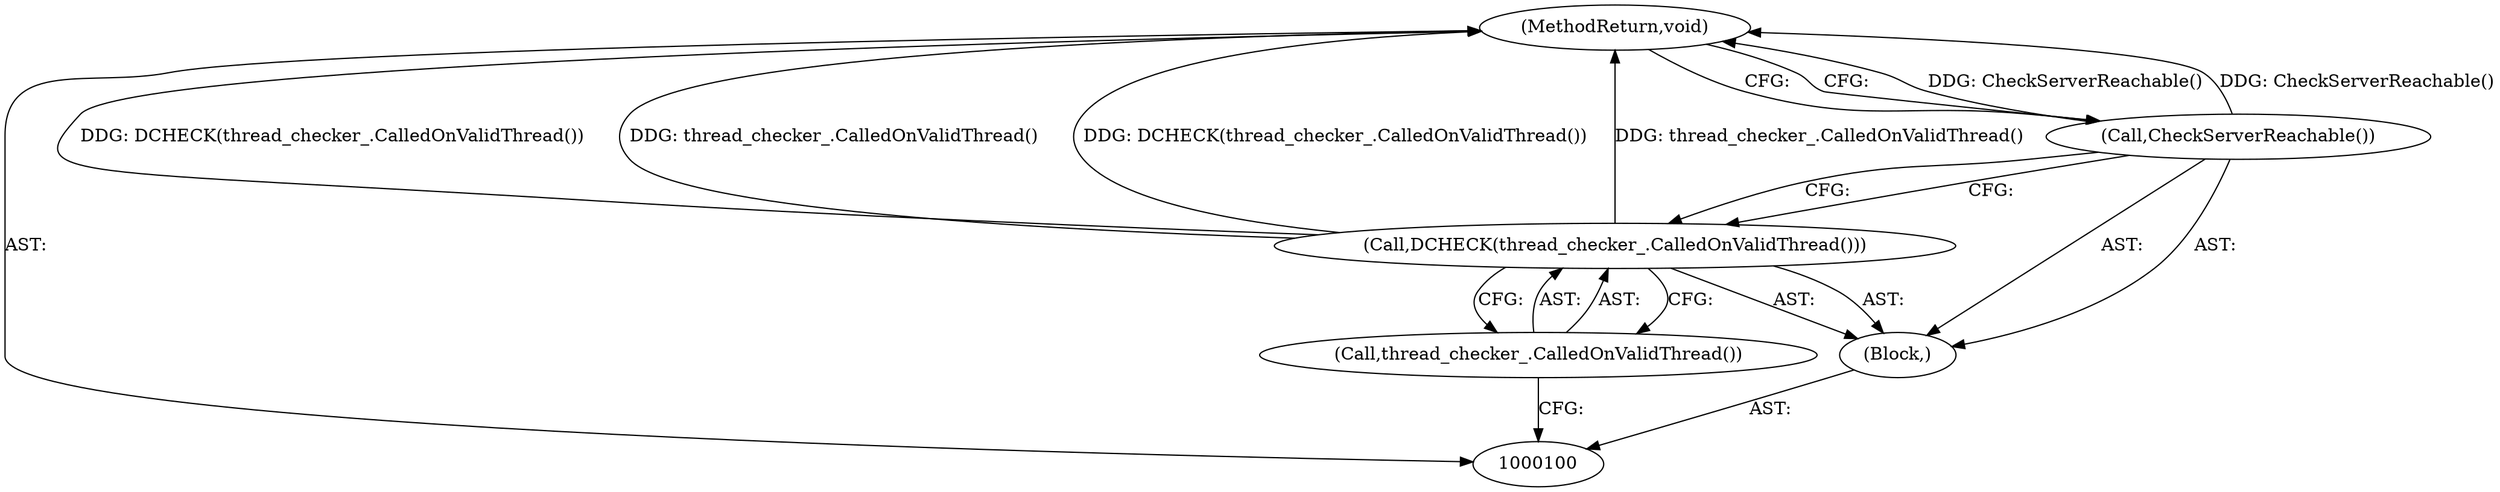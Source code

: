 digraph "0_Chrome_3b7ff00418c0e7593d42e5648ba39397e23fe2f9_1" {
"1000105" [label="(MethodReturn,void)"];
"1000101" [label="(Block,)"];
"1000103" [label="(Call,thread_checker_.CalledOnValidThread())"];
"1000102" [label="(Call,DCHECK(thread_checker_.CalledOnValidThread()))"];
"1000104" [label="(Call,CheckServerReachable())"];
"1000105" -> "1000100"  [label="AST: "];
"1000105" -> "1000104"  [label="CFG: "];
"1000104" -> "1000105"  [label="DDG: CheckServerReachable()"];
"1000102" -> "1000105"  [label="DDG: DCHECK(thread_checker_.CalledOnValidThread())"];
"1000102" -> "1000105"  [label="DDG: thread_checker_.CalledOnValidThread()"];
"1000101" -> "1000100"  [label="AST: "];
"1000102" -> "1000101"  [label="AST: "];
"1000104" -> "1000101"  [label="AST: "];
"1000103" -> "1000102"  [label="AST: "];
"1000103" -> "1000100"  [label="CFG: "];
"1000102" -> "1000103"  [label="CFG: "];
"1000102" -> "1000101"  [label="AST: "];
"1000102" -> "1000103"  [label="CFG: "];
"1000103" -> "1000102"  [label="AST: "];
"1000104" -> "1000102"  [label="CFG: "];
"1000102" -> "1000105"  [label="DDG: DCHECK(thread_checker_.CalledOnValidThread())"];
"1000102" -> "1000105"  [label="DDG: thread_checker_.CalledOnValidThread()"];
"1000104" -> "1000101"  [label="AST: "];
"1000104" -> "1000102"  [label="CFG: "];
"1000105" -> "1000104"  [label="CFG: "];
"1000104" -> "1000105"  [label="DDG: CheckServerReachable()"];
}
